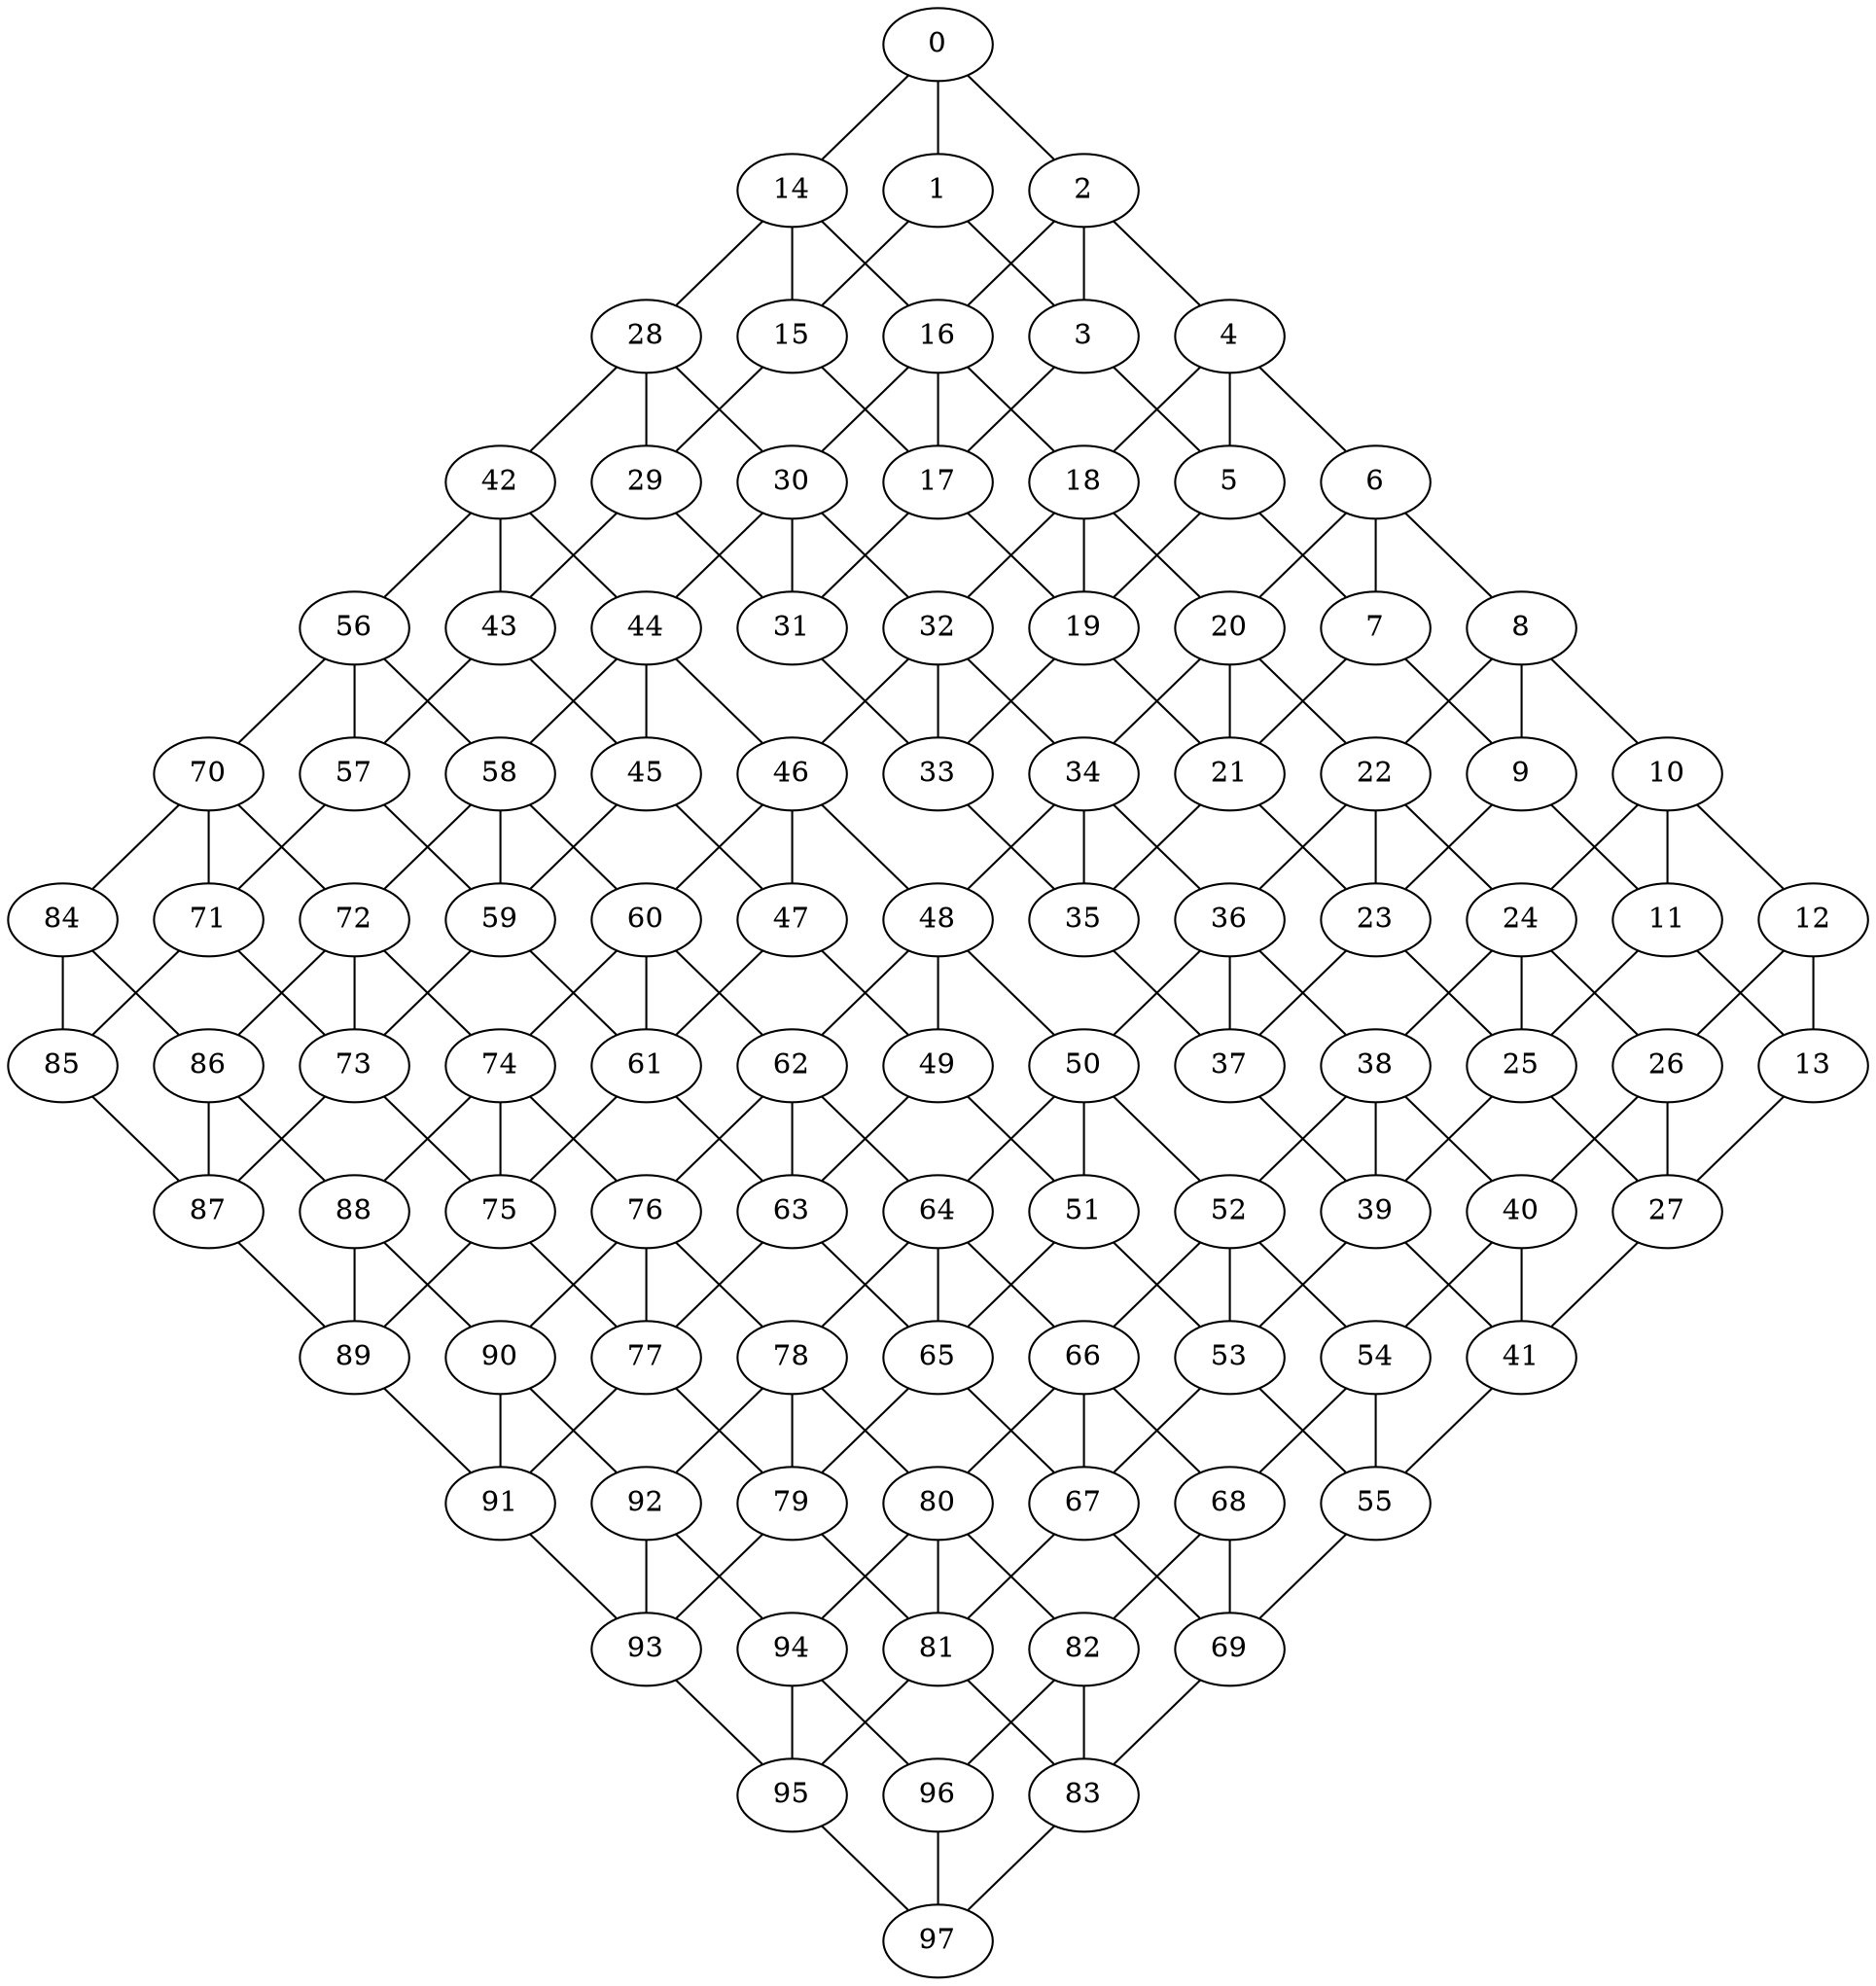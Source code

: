 graph {
0 -- 14
0 -- 2
0 -- 1
1 -- 15
1 -- 3
2 -- 16
2 -- 4
2 -- 3
3 -- 17
3 -- 5
4 -- 18
4 -- 6
4 -- 5
5 -- 19
5 -- 7
6 -- 20
6 -- 8
6 -- 7
7 -- 21
7 -- 9
8 -- 22
8 -- 10
8 -- 9
9 -- 23
9 -- 11
10 -- 24
10 -- 12
10 -- 11
11 -- 25
11 -- 13
12 -- 26
12 -- 13
13 -- 27
14 -- 28
14 -- 16
14 -- 15
15 -- 29
15 -- 17
16 -- 30
16 -- 18
16 -- 17
17 -- 31
17 -- 19
18 -- 32
18 -- 20
18 -- 19
19 -- 33
19 -- 21
20 -- 34
20 -- 22
20 -- 21
21 -- 35
21 -- 23
22 -- 36
22 -- 24
22 -- 23
23 -- 37
23 -- 25
24 -- 38
24 -- 26
24 -- 25
25 -- 39
25 -- 27
26 -- 40
26 -- 27
27 -- 41
28 -- 42
28 -- 30
28 -- 29
29 -- 43
29 -- 31
30 -- 44
30 -- 32
30 -- 31
31 -- 33
32 -- 46
32 -- 34
32 -- 33
33 -- 35
34 -- 48
34 -- 36
34 -- 35
35 -- 37
36 -- 50
36 -- 38
36 -- 37
37 -- 39
38 -- 52
38 -- 40
38 -- 39
39 -- 53
39 -- 41
40 -- 54
40 -- 41
41 -- 55
42 -- 56
42 -- 44
42 -- 43
43 -- 57
43 -- 45
44 -- 58
44 -- 46
44 -- 45
45 -- 59
45 -- 47
46 -- 60
46 -- 48
46 -- 47
47 -- 61
47 -- 49
48 -- 62
48 -- 50
48 -- 49
49 -- 63
49 -- 51
50 -- 64
50 -- 52
50 -- 51
51 -- 65
51 -- 53
52 -- 66
52 -- 54
52 -- 53
53 -- 67
53 -- 55
54 -- 68
54 -- 55
55 -- 69
56 -- 70
56 -- 58
56 -- 57
57 -- 71
57 -- 59
58 -- 72
58 -- 60
58 -- 59
59 -- 73
59 -- 61
60 -- 74
60 -- 62
60 -- 61
61 -- 75
61 -- 63
62 -- 76
62 -- 64
62 -- 63
63 -- 77
63 -- 65
64 -- 78
64 -- 66
64 -- 65
65 -- 79
65 -- 67
66 -- 80
66 -- 68
66 -- 67
67 -- 81
67 -- 69
68 -- 82
68 -- 69
69 -- 83
70 -- 84
70 -- 72
70 -- 71
71 -- 85
71 -- 73
72 -- 86
72 -- 74
72 -- 73
73 -- 87
73 -- 75
74 -- 88
74 -- 76
74 -- 75
75 -- 89
75 -- 77
76 -- 90
76 -- 78
76 -- 77
77 -- 91
77 -- 79
78 -- 92
78 -- 80
78 -- 79
79 -- 93
79 -- 81
80 -- 94
80 -- 82
80 -- 81
81 -- 95
81 -- 83
82 -- 96
82 -- 83
83 -- 97
84 -- 86
84 -- 85
85 -- 87
86 -- 88
86 -- 87
87 -- 89
88 -- 90
88 -- 89
89 -- 91
90 -- 92
90 -- 91
91 -- 93
92 -- 94
92 -- 93
93 -- 95
94 -- 96
94 -- 95
95 -- 97
96 -- 97
}